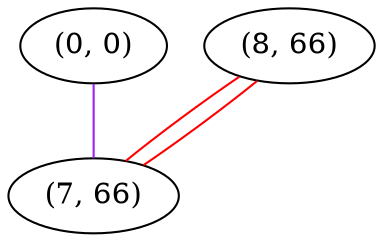 graph "" {
"(0, 0)";
"(8, 66)";
"(7, 66)";
"(0, 0)" -- "(7, 66)"  [color=purple, key=0, weight=4];
"(8, 66)" -- "(7, 66)"  [color=red, key=0, weight=1];
"(8, 66)" -- "(7, 66)"  [color=red, key=1, weight=1];
}
